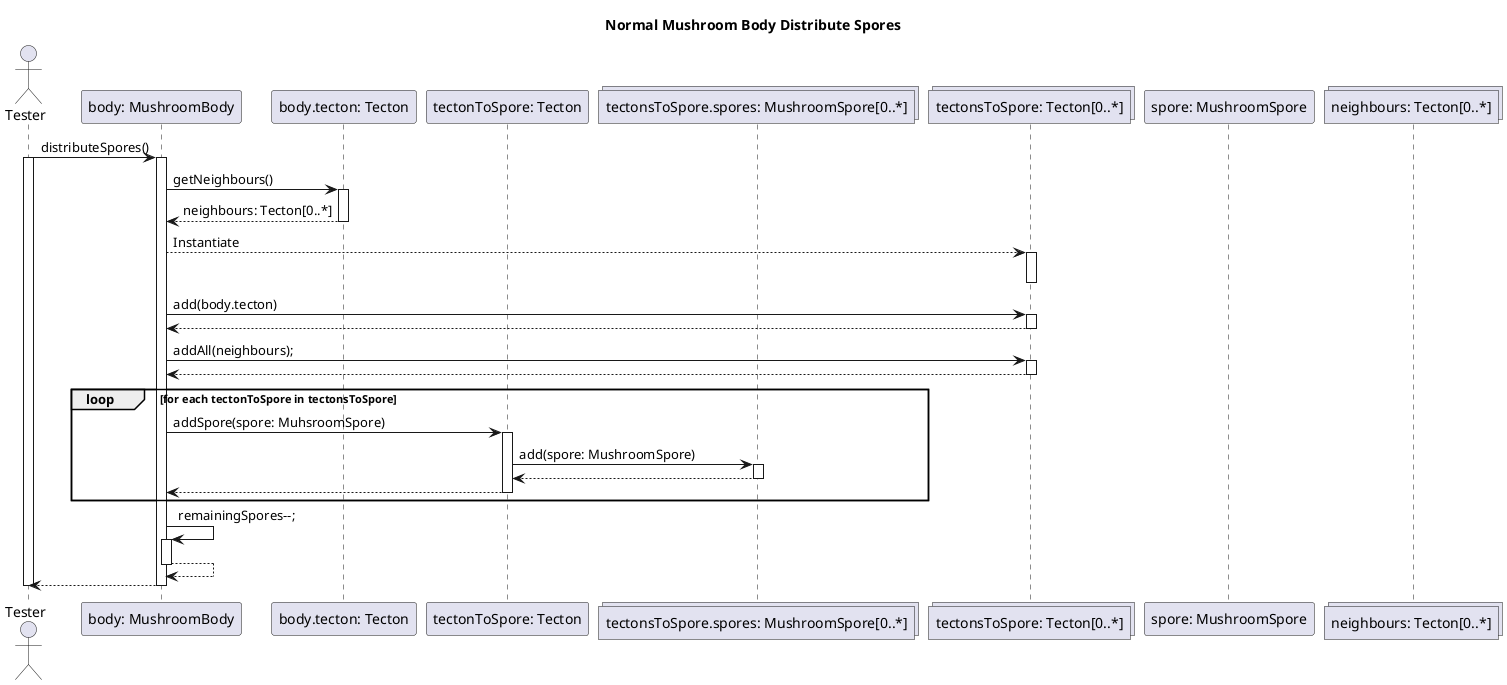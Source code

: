 @startuml  Normal Mushroom Body Distribute Spores

title Normal Mushroom Body Distribute Spores

actor "Tester" as tester
participant "body: MushroomBody" as body
participant "body.tecton: Tecton" as tecton
participant "tectonToSpore: Tecton" as tectonToSpore
collections "tectonsToSpore.spores: MushroomSpore[0..*]" as spores
collections "tectonsToSpore: Tecton[0..*]" as tectons 
participant "spore: MushroomSpore" as spore
collections "neighbours: Tecton[0..*]"

tester -> body : distributeSpores()
activate tester
activate body

body -> tecton : getNeighbours()

activate tecton
tecton --> body : neighbours: Tecton[0..*]
deactivate tecton

body --> tectons: Instantiate
activate tectons
deactivate tectons

    
    body -> tectons: add(body.tecton)
    activate tectons
    tectons --> body
    deactivate tectons
    
    body -> tectons: addAll(neighbours);
    activate tectons
    tectons --> body
    deactivate tectons

    loop for each tectonToSpore in tectonsToSpore
        body -> tectonToSpore : addSpore(spore: MuhsroomSpore)
        activate tectonToSpore

        tectonToSpore -> spores: add(spore: MushroomSpore)
        activate spores
        spores --> tectonToSpore
        deactivate spores

        tectonToSpore --> body 
        deactivate tectonToSpore
    end

    body -> body: remainingSpores--;
    activate body
    body --> body
    deactivate body

tester <-- body
deactivate body
deactivate tester


@enduml